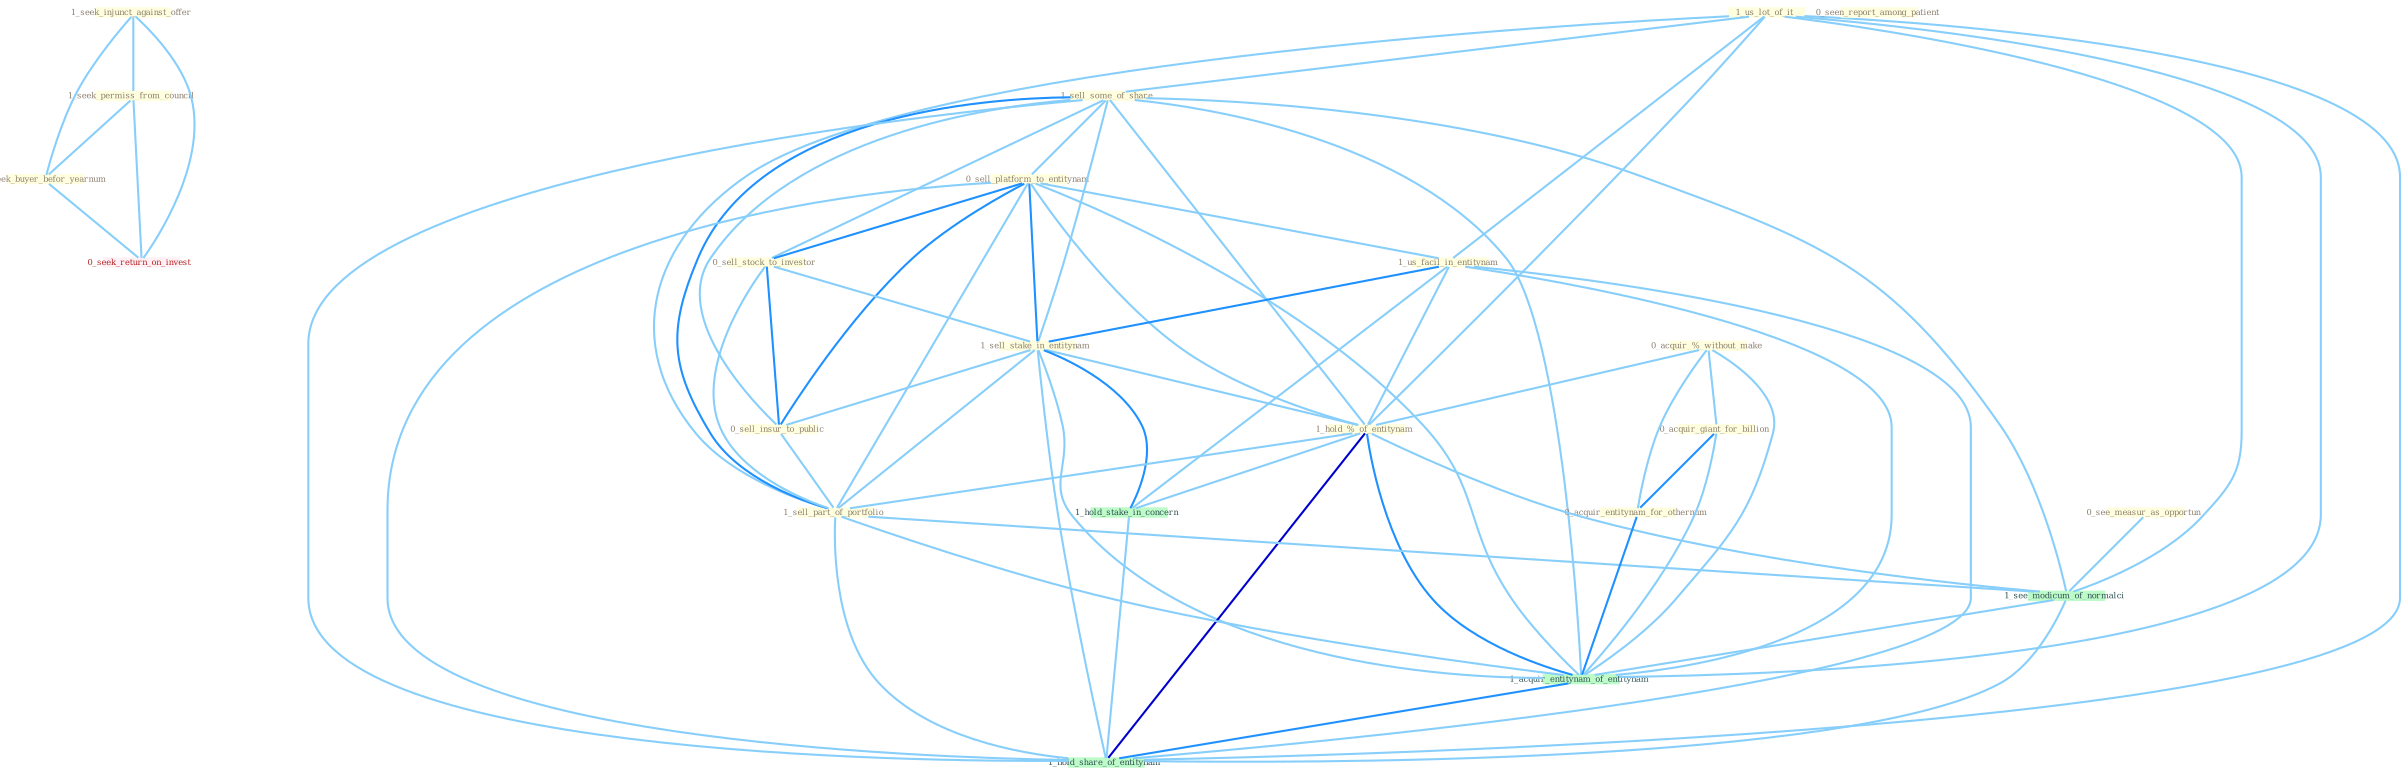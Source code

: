 Graph G{ 
    node
    [shape=polygon,style=filled,width=.5,height=.06,color="#BDFCC9",fixedsize=true,fontsize=4,
    fontcolor="#2f4f4f"];
    {node
    [color="#ffffe0", fontcolor="#8b7d6b"] "1_seek_injunct_against_offer " "1_us_lot_of_it " "0_seen_report_among_patient " "1_sell_some_of_share " "1_seek_permiss_from_council " "0_see_measur_as_opportun " "0_sell_platform_to_entitynam " "0_sell_stock_to_investor " "1_us_facil_in_entitynam " "1_sell_stake_in_entitynam " "0_acquir_%_without_make " "1_hold_%_of_entitynam " "0_acquir_giant_for_billion " "0_sell_insur_to_public " "0_seek_buyer_befor_yearnum " "1_sell_part_of_portfolio " "0_acquir_entitynam_for_othernum "}
{node [color="#fff0f5", fontcolor="#b22222"] "0_seek_return_on_invest "}
edge [color="#B0E2FF"];

	"1_seek_injunct_against_offer " -- "1_seek_permiss_from_council " [w="1", color="#87cefa" ];
	"1_seek_injunct_against_offer " -- "0_seek_buyer_befor_yearnum " [w="1", color="#87cefa" ];
	"1_seek_injunct_against_offer " -- "0_seek_return_on_invest " [w="1", color="#87cefa" ];
	"1_us_lot_of_it " -- "1_sell_some_of_share " [w="1", color="#87cefa" ];
	"1_us_lot_of_it " -- "1_us_facil_in_entitynam " [w="1", color="#87cefa" ];
	"1_us_lot_of_it " -- "1_hold_%_of_entitynam " [w="1", color="#87cefa" ];
	"1_us_lot_of_it " -- "1_sell_part_of_portfolio " [w="1", color="#87cefa" ];
	"1_us_lot_of_it " -- "1_see_modicum_of_normalci " [w="1", color="#87cefa" ];
	"1_us_lot_of_it " -- "1_acquir_entitynam_of_entitynam " [w="1", color="#87cefa" ];
	"1_us_lot_of_it " -- "1_hold_share_of_entitynam " [w="1", color="#87cefa" ];
	"1_sell_some_of_share " -- "0_sell_platform_to_entitynam " [w="1", color="#87cefa" ];
	"1_sell_some_of_share " -- "0_sell_stock_to_investor " [w="1", color="#87cefa" ];
	"1_sell_some_of_share " -- "1_sell_stake_in_entitynam " [w="1", color="#87cefa" ];
	"1_sell_some_of_share " -- "1_hold_%_of_entitynam " [w="1", color="#87cefa" ];
	"1_sell_some_of_share " -- "0_sell_insur_to_public " [w="1", color="#87cefa" ];
	"1_sell_some_of_share " -- "1_sell_part_of_portfolio " [w="2", color="#1e90ff" , len=0.8];
	"1_sell_some_of_share " -- "1_see_modicum_of_normalci " [w="1", color="#87cefa" ];
	"1_sell_some_of_share " -- "1_acquir_entitynam_of_entitynam " [w="1", color="#87cefa" ];
	"1_sell_some_of_share " -- "1_hold_share_of_entitynam " [w="1", color="#87cefa" ];
	"1_seek_permiss_from_council " -- "0_seek_buyer_befor_yearnum " [w="1", color="#87cefa" ];
	"1_seek_permiss_from_council " -- "0_seek_return_on_invest " [w="1", color="#87cefa" ];
	"0_see_measur_as_opportun " -- "1_see_modicum_of_normalci " [w="1", color="#87cefa" ];
	"0_sell_platform_to_entitynam " -- "0_sell_stock_to_investor " [w="2", color="#1e90ff" , len=0.8];
	"0_sell_platform_to_entitynam " -- "1_us_facil_in_entitynam " [w="1", color="#87cefa" ];
	"0_sell_platform_to_entitynam " -- "1_sell_stake_in_entitynam " [w="2", color="#1e90ff" , len=0.8];
	"0_sell_platform_to_entitynam " -- "1_hold_%_of_entitynam " [w="1", color="#87cefa" ];
	"0_sell_platform_to_entitynam " -- "0_sell_insur_to_public " [w="2", color="#1e90ff" , len=0.8];
	"0_sell_platform_to_entitynam " -- "1_sell_part_of_portfolio " [w="1", color="#87cefa" ];
	"0_sell_platform_to_entitynam " -- "1_acquir_entitynam_of_entitynam " [w="1", color="#87cefa" ];
	"0_sell_platform_to_entitynam " -- "1_hold_share_of_entitynam " [w="1", color="#87cefa" ];
	"0_sell_stock_to_investor " -- "1_sell_stake_in_entitynam " [w="1", color="#87cefa" ];
	"0_sell_stock_to_investor " -- "0_sell_insur_to_public " [w="2", color="#1e90ff" , len=0.8];
	"0_sell_stock_to_investor " -- "1_sell_part_of_portfolio " [w="1", color="#87cefa" ];
	"1_us_facil_in_entitynam " -- "1_sell_stake_in_entitynam " [w="2", color="#1e90ff" , len=0.8];
	"1_us_facil_in_entitynam " -- "1_hold_%_of_entitynam " [w="1", color="#87cefa" ];
	"1_us_facil_in_entitynam " -- "1_hold_stake_in_concern " [w="1", color="#87cefa" ];
	"1_us_facil_in_entitynam " -- "1_acquir_entitynam_of_entitynam " [w="1", color="#87cefa" ];
	"1_us_facil_in_entitynam " -- "1_hold_share_of_entitynam " [w="1", color="#87cefa" ];
	"1_sell_stake_in_entitynam " -- "1_hold_%_of_entitynam " [w="1", color="#87cefa" ];
	"1_sell_stake_in_entitynam " -- "0_sell_insur_to_public " [w="1", color="#87cefa" ];
	"1_sell_stake_in_entitynam " -- "1_sell_part_of_portfolio " [w="1", color="#87cefa" ];
	"1_sell_stake_in_entitynam " -- "1_hold_stake_in_concern " [w="2", color="#1e90ff" , len=0.8];
	"1_sell_stake_in_entitynam " -- "1_acquir_entitynam_of_entitynam " [w="1", color="#87cefa" ];
	"1_sell_stake_in_entitynam " -- "1_hold_share_of_entitynam " [w="1", color="#87cefa" ];
	"0_acquir_%_without_make " -- "1_hold_%_of_entitynam " [w="1", color="#87cefa" ];
	"0_acquir_%_without_make " -- "0_acquir_giant_for_billion " [w="1", color="#87cefa" ];
	"0_acquir_%_without_make " -- "0_acquir_entitynam_for_othernum " [w="1", color="#87cefa" ];
	"0_acquir_%_without_make " -- "1_acquir_entitynam_of_entitynam " [w="1", color="#87cefa" ];
	"1_hold_%_of_entitynam " -- "1_sell_part_of_portfolio " [w="1", color="#87cefa" ];
	"1_hold_%_of_entitynam " -- "1_hold_stake_in_concern " [w="1", color="#87cefa" ];
	"1_hold_%_of_entitynam " -- "1_see_modicum_of_normalci " [w="1", color="#87cefa" ];
	"1_hold_%_of_entitynam " -- "1_acquir_entitynam_of_entitynam " [w="2", color="#1e90ff" , len=0.8];
	"1_hold_%_of_entitynam " -- "1_hold_share_of_entitynam " [w="3", color="#0000cd" , len=0.6];
	"0_acquir_giant_for_billion " -- "0_acquir_entitynam_for_othernum " [w="2", color="#1e90ff" , len=0.8];
	"0_acquir_giant_for_billion " -- "1_acquir_entitynam_of_entitynam " [w="1", color="#87cefa" ];
	"0_sell_insur_to_public " -- "1_sell_part_of_portfolio " [w="1", color="#87cefa" ];
	"0_seek_buyer_befor_yearnum " -- "0_seek_return_on_invest " [w="1", color="#87cefa" ];
	"1_sell_part_of_portfolio " -- "1_see_modicum_of_normalci " [w="1", color="#87cefa" ];
	"1_sell_part_of_portfolio " -- "1_acquir_entitynam_of_entitynam " [w="1", color="#87cefa" ];
	"1_sell_part_of_portfolio " -- "1_hold_share_of_entitynam " [w="1", color="#87cefa" ];
	"0_acquir_entitynam_for_othernum " -- "1_acquir_entitynam_of_entitynam " [w="2", color="#1e90ff" , len=0.8];
	"1_hold_stake_in_concern " -- "1_hold_share_of_entitynam " [w="1", color="#87cefa" ];
	"1_see_modicum_of_normalci " -- "1_acquir_entitynam_of_entitynam " [w="1", color="#87cefa" ];
	"1_see_modicum_of_normalci " -- "1_hold_share_of_entitynam " [w="1", color="#87cefa" ];
	"1_acquir_entitynam_of_entitynam " -- "1_hold_share_of_entitynam " [w="2", color="#1e90ff" , len=0.8];
}